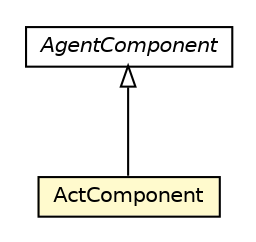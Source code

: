 #!/usr/local/bin/dot
#
# Class diagram 
# Generated by UMLGraph version R5_6 (http://www.umlgraph.org/)
#

digraph G {
	edge [fontname="Helvetica",fontsize=10,labelfontname="Helvetica",labelfontsize=10];
	node [fontname="Helvetica",fontsize=10,shape=plaintext];
	nodesep=0.25;
	ranksep=0.5;
	// jason.infra.components.AgentComponent
	c8384 [label=<<table title="jason.infra.components.AgentComponent" border="0" cellborder="1" cellspacing="0" cellpadding="2" port="p" href="./AgentComponent.html">
		<tr><td><table border="0" cellspacing="0" cellpadding="1">
<tr><td align="center" balign="center"><font face="Helvetica-Oblique"> AgentComponent </font></td></tr>
		</table></td></tr>
		</table>>, URL="./AgentComponent.html", fontname="Helvetica", fontcolor="black", fontsize=10.0];
	// jason.infra.components.ActComponent
	c8385 [label=<<table title="jason.infra.components.ActComponent" border="0" cellborder="1" cellspacing="0" cellpadding="2" port="p" bgcolor="lemonChiffon" href="./ActComponent.html">
		<tr><td><table border="0" cellspacing="0" cellpadding="1">
<tr><td align="center" balign="center"> ActComponent </td></tr>
		</table></td></tr>
		</table>>, URL="./ActComponent.html", fontname="Helvetica", fontcolor="black", fontsize=10.0];
	//jason.infra.components.ActComponent extends jason.infra.components.AgentComponent
	c8384:p -> c8385:p [dir=back,arrowtail=empty];
}

